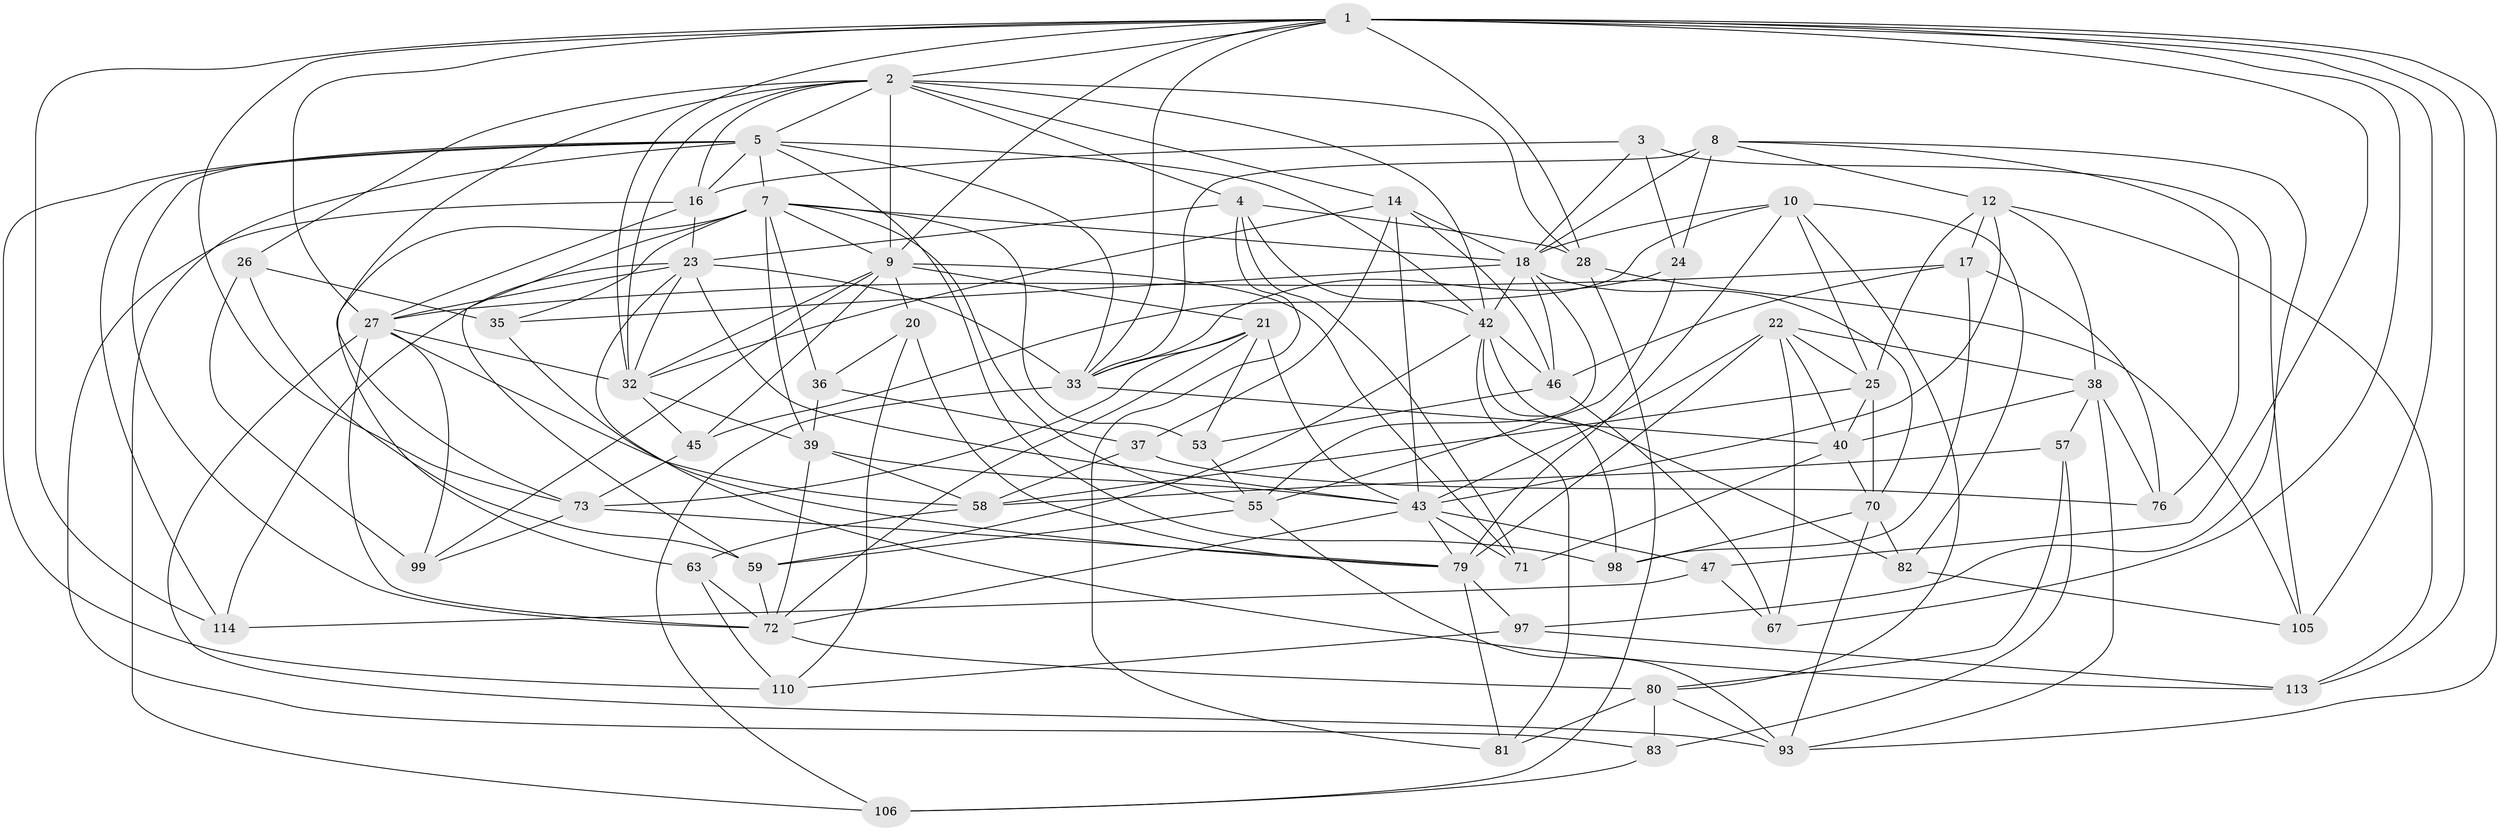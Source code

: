 // original degree distribution, {4: 1.0}
// Generated by graph-tools (version 1.1) at 2025/16/03/09/25 04:16:35]
// undirected, 62 vertices, 182 edges
graph export_dot {
graph [start="1"]
  node [color=gray90,style=filled];
  1 [super="+29+54"];
  2 [super="+95+52+6"];
  3;
  4 [super="+34"];
  5 [super="+11+69"];
  7 [super="+77+13"];
  8 [super="+15"];
  9 [super="+31+62+124"];
  10 [super="+65"];
  12 [super="+66"];
  14 [super="+101"];
  16 [super="+68"];
  17 [super="+120"];
  18 [super="+119+19"];
  20;
  21 [super="+64"];
  22 [super="+87"];
  23 [super="+118"];
  24;
  25 [super="+75"];
  26;
  27 [super="+44+41"];
  28 [super="+111"];
  32 [super="+50+104"];
  33 [super="+49+51"];
  35;
  36;
  37;
  38 [super="+103"];
  39 [super="+107"];
  40 [super="+56"];
  42 [super="+90+109"];
  43 [super="+112+78+108"];
  45;
  46 [super="+74"];
  47;
  53;
  55 [super="+89"];
  57;
  58 [super="+61"];
  59 [super="+92"];
  63;
  67;
  70 [super="+84"];
  71;
  72 [super="+102+86+88"];
  73 [super="+116"];
  76;
  79 [super="+85+122"];
  80 [super="+94"];
  81;
  82;
  83;
  93 [super="+96"];
  97;
  98;
  99;
  105;
  106;
  110;
  113;
  114;
  1 -- 28 [weight=2];
  1 -- 93;
  1 -- 33;
  1 -- 67;
  1 -- 73;
  1 -- 47;
  1 -- 114;
  1 -- 32;
  1 -- 113;
  1 -- 105;
  1 -- 9;
  1 -- 2;
  1 -- 27;
  2 -- 9 [weight=2];
  2 -- 26;
  2 -- 4;
  2 -- 16;
  2 -- 42;
  2 -- 5;
  2 -- 32;
  2 -- 14;
  2 -- 73;
  2 -- 28;
  3 -- 24;
  3 -- 105;
  3 -- 18;
  3 -- 16;
  4 -- 42;
  4 -- 71;
  4 -- 81;
  4 -- 28;
  4 -- 23;
  5 -- 98;
  5 -- 106;
  5 -- 110;
  5 -- 7;
  5 -- 42;
  5 -- 33;
  5 -- 114;
  5 -- 72;
  5 -- 16;
  7 -- 63;
  7 -- 59;
  7 -- 36;
  7 -- 55;
  7 -- 18;
  7 -- 35;
  7 -- 53;
  7 -- 39;
  7 -- 9;
  8 -- 76;
  8 -- 24;
  8 -- 97;
  8 -- 12;
  8 -- 18;
  8 -- 33;
  9 -- 99;
  9 -- 45;
  9 -- 20;
  9 -- 32;
  9 -- 21;
  9 -- 71;
  10 -- 79;
  10 -- 18;
  10 -- 25;
  10 -- 82;
  10 -- 45;
  10 -- 80;
  12 -- 38;
  12 -- 113;
  12 -- 25;
  12 -- 43;
  12 -- 17;
  14 -- 18;
  14 -- 46;
  14 -- 32;
  14 -- 37;
  14 -- 43;
  16 -- 83;
  16 -- 23;
  16 -- 27;
  17 -- 76;
  17 -- 46;
  17 -- 27 [weight=2];
  17 -- 98;
  18 -- 35;
  18 -- 55;
  18 -- 42;
  18 -- 46;
  18 -- 70;
  20 -- 36;
  20 -- 110;
  20 -- 79;
  21 -- 73;
  21 -- 33;
  21 -- 43;
  21 -- 53;
  21 -- 72;
  22 -- 40;
  22 -- 43;
  22 -- 79;
  22 -- 25;
  22 -- 67;
  22 -- 38;
  23 -- 114;
  23 -- 32;
  23 -- 27;
  23 -- 33;
  23 -- 113;
  23 -- 43;
  24 -- 55;
  24 -- 33;
  25 -- 58;
  25 -- 40;
  25 -- 70;
  26 -- 35;
  26 -- 99;
  26 -- 59;
  27 -- 32;
  27 -- 72;
  27 -- 99;
  27 -- 58;
  27 -- 93;
  28 -- 105;
  28 -- 106;
  32 -- 39;
  32 -- 45;
  33 -- 40;
  33 -- 106;
  35 -- 79;
  36 -- 37;
  36 -- 39;
  37 -- 76;
  37 -- 58;
  38 -- 93;
  38 -- 40;
  38 -- 57;
  38 -- 76;
  39 -- 58;
  39 -- 72;
  39 -- 43;
  40 -- 71;
  40 -- 70;
  42 -- 59 [weight=2];
  42 -- 81;
  42 -- 98;
  42 -- 82;
  42 -- 46;
  43 -- 79;
  43 -- 47;
  43 -- 72;
  43 -- 71;
  45 -- 73;
  46 -- 67;
  46 -- 53;
  47 -- 114;
  47 -- 67;
  53 -- 55;
  55 -- 59;
  55 -- 93;
  57 -- 83;
  57 -- 80;
  57 -- 58;
  58 -- 63;
  59 -- 72;
  63 -- 110;
  63 -- 72;
  70 -- 82;
  70 -- 98;
  70 -- 93;
  72 -- 80;
  73 -- 79;
  73 -- 99;
  79 -- 97;
  79 -- 81;
  80 -- 81;
  80 -- 83;
  80 -- 93;
  82 -- 105;
  83 -- 106;
  97 -- 110;
  97 -- 113;
}
